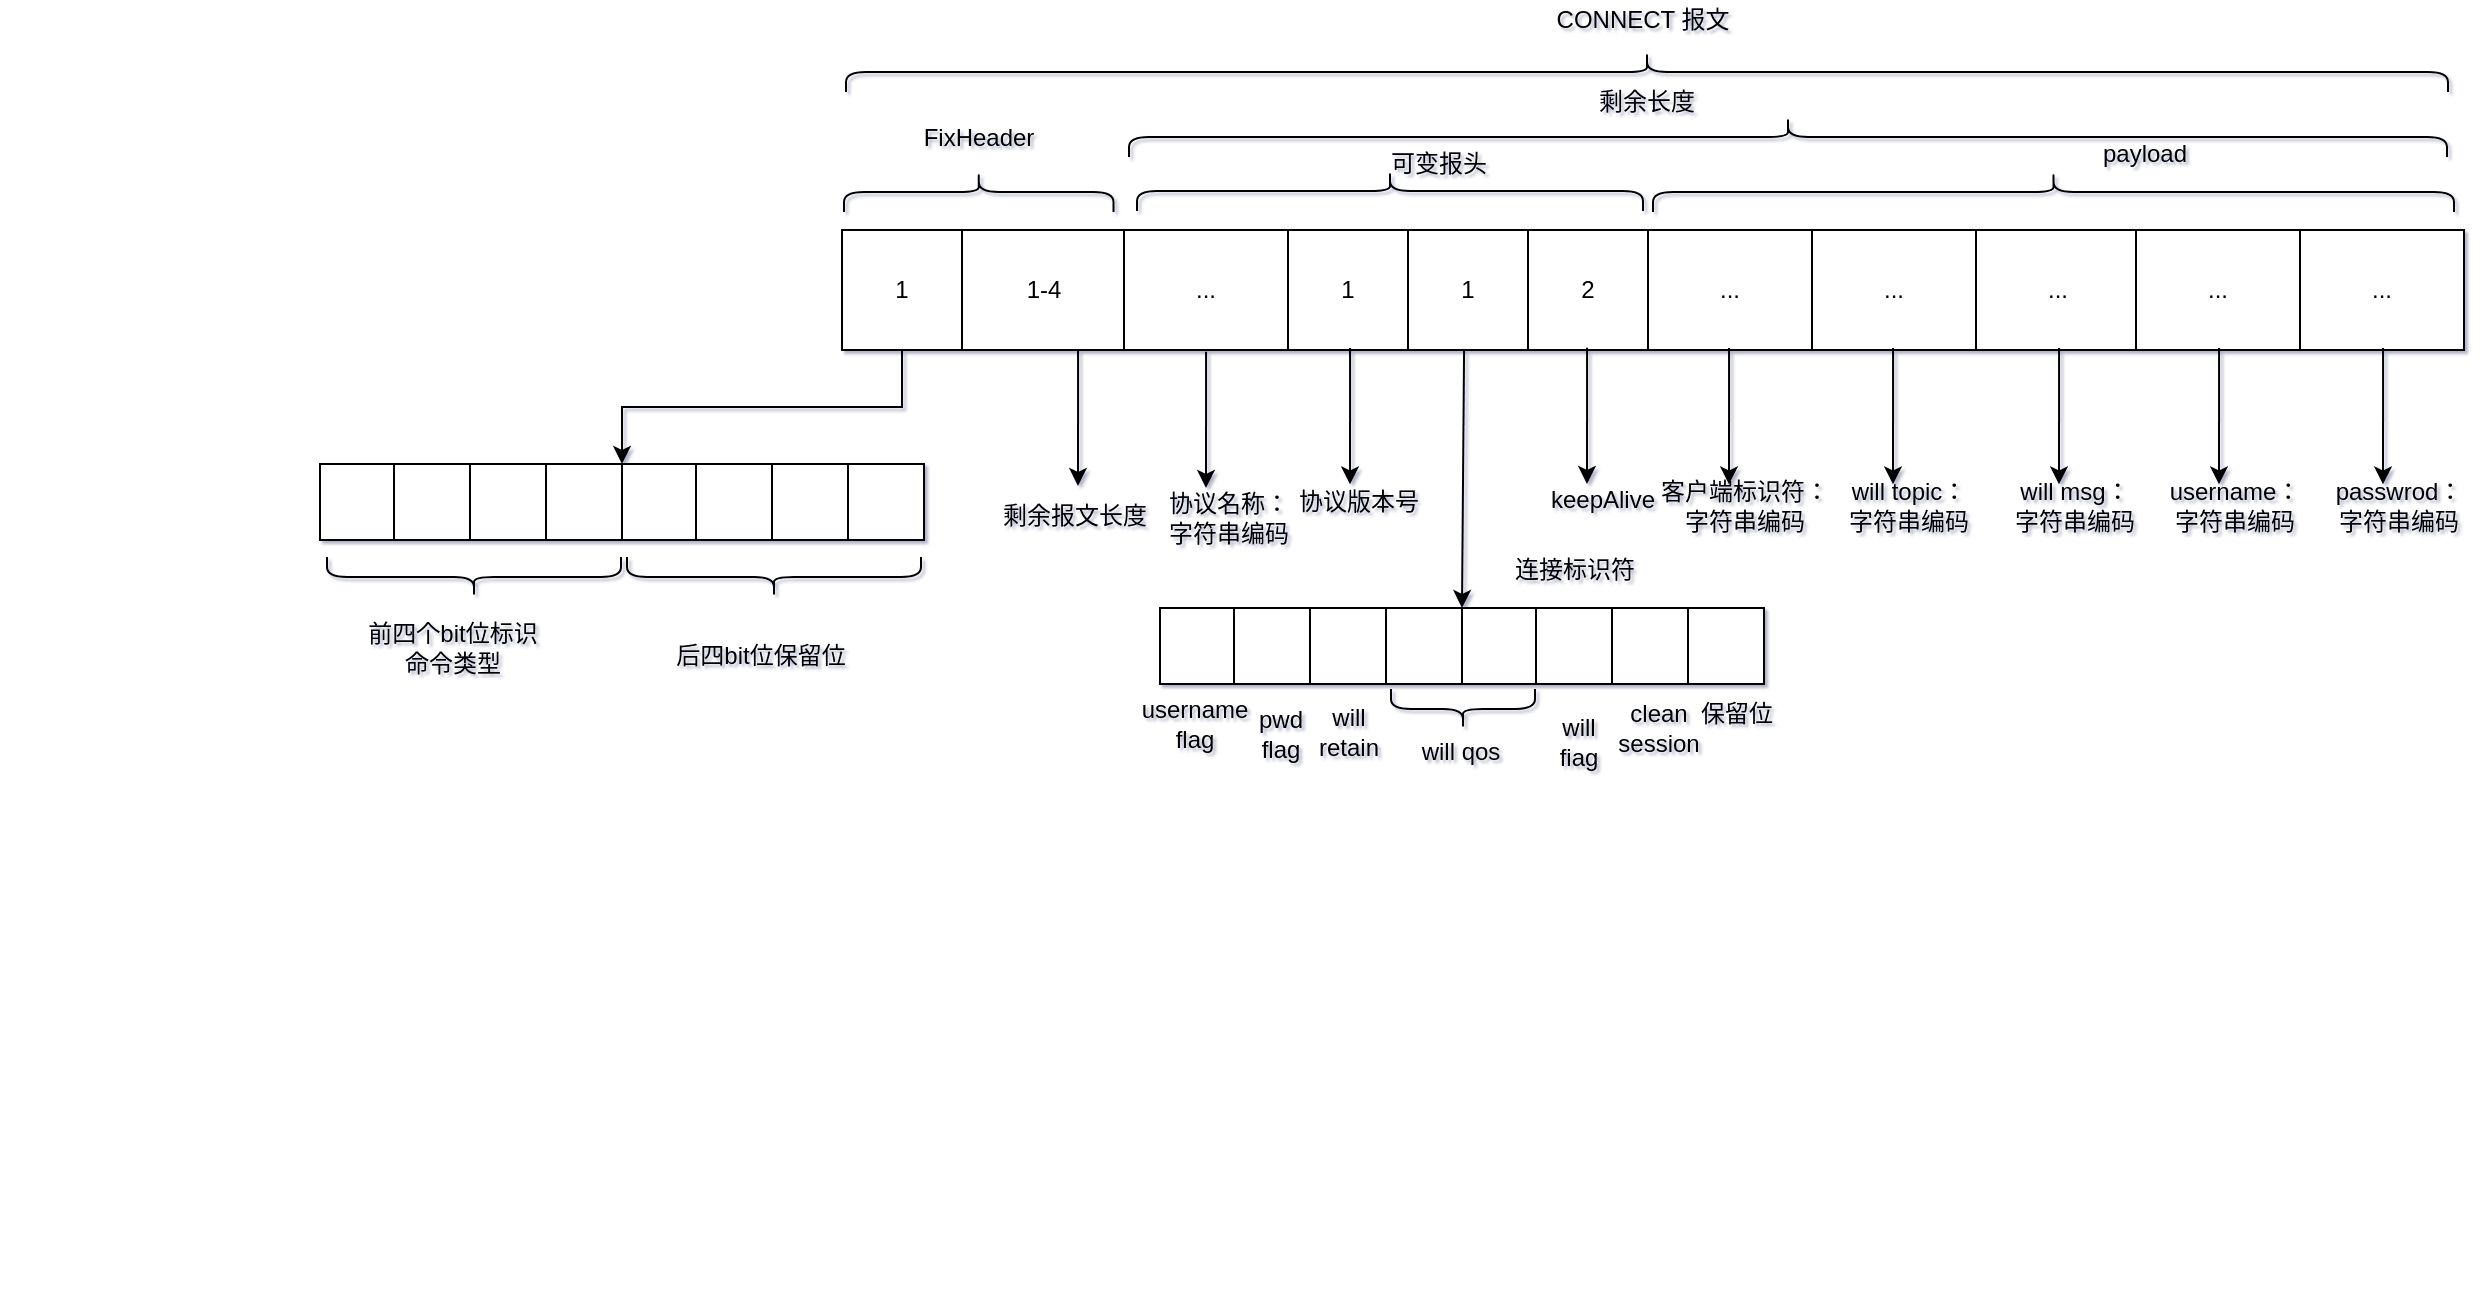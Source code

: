 <mxfile version="15.2.7" type="github">
  <diagram id="prtHgNgQTEPvFCAcTncT" name="Page-1">
    <mxGraphModel dx="1865" dy="491" grid="1" gridSize="1" guides="1" tooltips="1" connect="1" arrows="1" fold="1" page="1" pageScale="1" pageWidth="827" pageHeight="1169" background="#FFFFFF" math="0" shadow="1">
      <root>
        <mxCell id="0" />
        <mxCell id="1" parent="0" />
        <mxCell id="nLtbvOiPkB7zyCUtlBkx-5" value="" style="shape=curlyBracket;whiteSpace=wrap;html=1;rounded=1;rotation=90;" parent="1" vertex="1">
          <mxGeometry x="147.38" y="605.63" width="20" height="134.75" as="geometry" />
        </mxCell>
        <mxCell id="nLtbvOiPkB7zyCUtlBkx-19" value="1" style="whiteSpace=wrap;html=1;aspect=fixed;" parent="1" vertex="1">
          <mxGeometry x="89" y="692" width="60" height="60" as="geometry" />
        </mxCell>
        <mxCell id="nLtbvOiPkB7zyCUtlBkx-20" value="" style="endArrow=classic;html=1;rounded=0;edgeStyle=orthogonalEdgeStyle;exitX=0.5;exitY=1;exitDx=0;exitDy=0;entryX=1;entryY=0;entryDx=0;entryDy=0;" parent="1" source="nLtbvOiPkB7zyCUtlBkx-19" edge="1" target="slnyN1TMM2L7qAsyfplw-7">
          <mxGeometry width="50" height="50" relative="1" as="geometry">
            <mxPoint x="114" y="806" as="sourcePoint" />
            <mxPoint x="49" y="804" as="targetPoint" />
          </mxGeometry>
        </mxCell>
        <mxCell id="nLtbvOiPkB7zyCUtlBkx-36" value="" style="shape=partialRectangle;html=1;whiteSpace=wrap;connectable=0;fillColor=none;top=0;left=0;bottom=0;right=0;overflow=hidden;pointerEvents=1;" parent="1" vertex="1">
          <mxGeometry x="-49" y="863" width="38" height="40" as="geometry">
            <mxRectangle width="38" height="40" as="alternateBounds" />
          </mxGeometry>
        </mxCell>
        <mxCell id="nLtbvOiPkB7zyCUtlBkx-93" value="" style="shape=partialRectangle;html=1;whiteSpace=wrap;collapsible=0;dropTarget=0;pointerEvents=0;fillColor=none;top=0;left=0;bottom=0;right=0;points=[[0,0.5],[1,0.5]];portConstraint=eastwest;" parent="1" vertex="1">
          <mxGeometry x="-331" y="1184" width="170" height="40" as="geometry" />
        </mxCell>
        <mxCell id="nLtbvOiPkB7zyCUtlBkx-94" value="" style="shape=partialRectangle;html=1;whiteSpace=wrap;connectable=0;fillColor=none;top=0;left=0;bottom=0;right=0;overflow=hidden;pointerEvents=1;" parent="nLtbvOiPkB7zyCUtlBkx-93" vertex="1">
          <mxGeometry width="56" height="40" as="geometry">
            <mxRectangle width="56" height="40" as="alternateBounds" />
          </mxGeometry>
        </mxCell>
        <mxCell id="nLtbvOiPkB7zyCUtlBkx-95" value="" style="shape=partialRectangle;html=1;whiteSpace=wrap;connectable=0;fillColor=none;top=0;left=0;bottom=0;right=0;overflow=hidden;pointerEvents=1;" parent="nLtbvOiPkB7zyCUtlBkx-93" vertex="1">
          <mxGeometry x="56" width="58" height="40" as="geometry">
            <mxRectangle width="58" height="40" as="alternateBounds" />
          </mxGeometry>
        </mxCell>
        <mxCell id="nLtbvOiPkB7zyCUtlBkx-96" value="" style="shape=partialRectangle;html=1;whiteSpace=wrap;connectable=0;fillColor=none;top=0;left=0;bottom=0;right=0;overflow=hidden;pointerEvents=1;" parent="nLtbvOiPkB7zyCUtlBkx-93" vertex="1">
          <mxGeometry x="114" width="56" height="40" as="geometry">
            <mxRectangle width="56" height="40" as="alternateBounds" />
          </mxGeometry>
        </mxCell>
        <mxCell id="nLtbvOiPkB7zyCUtlBkx-99" value="" style="shape=partialRectangle;html=1;whiteSpace=wrap;connectable=0;fillColor=none;top=0;left=0;bottom=0;right=0;overflow=hidden;pointerEvents=1;" parent="1" vertex="1">
          <mxGeometry x="-72" y="867" width="38" height="40" as="geometry">
            <mxRectangle width="38" height="40" as="alternateBounds" />
          </mxGeometry>
        </mxCell>
        <mxCell id="7wXE7StsuZpoVi-rsZV6-1" value="" style="shape=curlyBracket;whiteSpace=wrap;html=1;rounded=1;rotation=-90;" parent="1" vertex="1">
          <mxGeometry x="-105" y="792" width="20" height="147" as="geometry" />
        </mxCell>
        <mxCell id="slnyN1TMM2L7qAsyfplw-1" value="FixHeader" style="text;html=1;align=center;verticalAlign=middle;resizable=0;points=[];autosize=1;strokeColor=none;fillColor=none;" vertex="1" parent="1">
          <mxGeometry x="124.38" y="636" width="66" height="19" as="geometry" />
        </mxCell>
        <mxCell id="slnyN1TMM2L7qAsyfplw-2" value="前四个bit位标识&lt;br&gt;命令类型" style="text;html=1;align=center;verticalAlign=middle;resizable=0;points=[];autosize=1;strokeColor=none;fillColor=none;" vertex="1" parent="1">
          <mxGeometry x="-154" y="885" width="96" height="32" as="geometry" />
        </mxCell>
        <mxCell id="slnyN1TMM2L7qAsyfplw-4" value="" style="whiteSpace=wrap;html=1;aspect=fixed;" vertex="1" parent="1">
          <mxGeometry x="-172" y="809" width="38" height="38" as="geometry" />
        </mxCell>
        <mxCell id="slnyN1TMM2L7qAsyfplw-5" value="" style="whiteSpace=wrap;html=1;aspect=fixed;" vertex="1" parent="1">
          <mxGeometry x="-135" y="809" width="38" height="38" as="geometry" />
        </mxCell>
        <mxCell id="slnyN1TMM2L7qAsyfplw-6" value="" style="whiteSpace=wrap;html=1;aspect=fixed;" vertex="1" parent="1">
          <mxGeometry x="-97" y="809" width="38" height="38" as="geometry" />
        </mxCell>
        <mxCell id="slnyN1TMM2L7qAsyfplw-7" value="" style="whiteSpace=wrap;html=1;aspect=fixed;" vertex="1" parent="1">
          <mxGeometry x="-59" y="809" width="38" height="38" as="geometry" />
        </mxCell>
        <mxCell id="slnyN1TMM2L7qAsyfplw-8" value="" style="whiteSpace=wrap;html=1;aspect=fixed;" vertex="1" parent="1">
          <mxGeometry x="-21" y="809" width="38" height="38" as="geometry" />
        </mxCell>
        <mxCell id="slnyN1TMM2L7qAsyfplw-9" value="" style="whiteSpace=wrap;html=1;aspect=fixed;" vertex="1" parent="1">
          <mxGeometry x="16" y="809" width="38" height="38" as="geometry" />
        </mxCell>
        <mxCell id="slnyN1TMM2L7qAsyfplw-10" value="" style="whiteSpace=wrap;html=1;aspect=fixed;" vertex="1" parent="1">
          <mxGeometry x="54" y="809" width="38" height="38" as="geometry" />
        </mxCell>
        <mxCell id="slnyN1TMM2L7qAsyfplw-11" value="" style="whiteSpace=wrap;html=1;aspect=fixed;" vertex="1" parent="1">
          <mxGeometry x="92" y="809" width="38" height="38" as="geometry" />
        </mxCell>
        <mxCell id="slnyN1TMM2L7qAsyfplw-12" value="" style="shape=curlyBracket;whiteSpace=wrap;html=1;rounded=1;rotation=90;" vertex="1" parent="1">
          <mxGeometry x="481.5" y="212.5" width="20" height="801" as="geometry" />
        </mxCell>
        <mxCell id="slnyN1TMM2L7qAsyfplw-13" value="CONNECT 报文" style="text;html=1;align=center;verticalAlign=middle;resizable=0;points=[];autosize=1;strokeColor=none;fillColor=none;" vertex="1" parent="1">
          <mxGeometry x="440" y="577" width="97" height="19" as="geometry" />
        </mxCell>
        <mxCell id="slnyN1TMM2L7qAsyfplw-14" value="" style="shape=curlyBracket;whiteSpace=wrap;html=1;rounded=1;rotation=-90;" vertex="1" parent="1">
          <mxGeometry x="45" y="792" width="20" height="147" as="geometry" />
        </mxCell>
        <mxCell id="slnyN1TMM2L7qAsyfplw-15" value="后四bit位保留位" style="text;html=1;align=center;verticalAlign=middle;resizable=0;points=[];autosize=1;strokeColor=none;fillColor=none;" vertex="1" parent="1">
          <mxGeometry y="895" width="96" height="19" as="geometry" />
        </mxCell>
        <mxCell id="slnyN1TMM2L7qAsyfplw-16" value="" style="endArrow=classic;html=1;exitX=0.492;exitY=0.997;exitDx=0;exitDy=0;exitPerimeter=0;" edge="1" parent="1">
          <mxGeometry width="50" height="50" relative="1" as="geometry">
            <mxPoint x="207.04" y="751.82" as="sourcePoint" />
            <mxPoint x="207" y="820" as="targetPoint" />
          </mxGeometry>
        </mxCell>
        <mxCell id="slnyN1TMM2L7qAsyfplw-17" value="剩余报文长度" style="text;html=1;align=center;verticalAlign=middle;resizable=0;points=[];autosize=1;strokeColor=none;fillColor=none;" vertex="1" parent="1">
          <mxGeometry x="163" y="825" width="83" height="19" as="geometry" />
        </mxCell>
        <mxCell id="slnyN1TMM2L7qAsyfplw-19" value="" style="shape=curlyBracket;whiteSpace=wrap;html=1;rounded=1;rotation=90;" vertex="1" parent="1">
          <mxGeometry x="552" y="316" width="20" height="659" as="geometry" />
        </mxCell>
        <mxCell id="slnyN1TMM2L7qAsyfplw-20" value="剩余长度" style="text;html=1;align=center;verticalAlign=middle;resizable=0;points=[];autosize=1;strokeColor=none;fillColor=none;" vertex="1" parent="1">
          <mxGeometry x="461" y="618" width="59" height="19" as="geometry" />
        </mxCell>
        <mxCell id="slnyN1TMM2L7qAsyfplw-21" value="" style="endArrow=classic;html=1;exitX=0.492;exitY=0.997;exitDx=0;exitDy=0;exitPerimeter=0;" edge="1" parent="1">
          <mxGeometry width="50" height="50" relative="1" as="geometry">
            <mxPoint x="271.04" y="752.82" as="sourcePoint" />
            <mxPoint x="271" y="821" as="targetPoint" />
          </mxGeometry>
        </mxCell>
        <mxCell id="slnyN1TMM2L7qAsyfplw-22" value="协议名称：&lt;br&gt;字符串编码" style="text;html=1;align=center;verticalAlign=middle;resizable=0;points=[];autosize=1;strokeColor=none;fillColor=none;" vertex="1" parent="1">
          <mxGeometry x="246" y="820" width="71" height="32" as="geometry" />
        </mxCell>
        <mxCell id="slnyN1TMM2L7qAsyfplw-26" value="1-4" style="rounded=0;whiteSpace=wrap;html=1;" vertex="1" parent="1">
          <mxGeometry x="149" y="692" width="82" height="60" as="geometry" />
        </mxCell>
        <mxCell id="slnyN1TMM2L7qAsyfplw-27" value="..." style="rounded=0;whiteSpace=wrap;html=1;" vertex="1" parent="1">
          <mxGeometry x="230" y="692" width="82" height="60" as="geometry" />
        </mxCell>
        <mxCell id="slnyN1TMM2L7qAsyfplw-28" value="1" style="whiteSpace=wrap;html=1;aspect=fixed;" vertex="1" parent="1">
          <mxGeometry x="312" y="692" width="60" height="60" as="geometry" />
        </mxCell>
        <mxCell id="slnyN1TMM2L7qAsyfplw-29" value="" style="endArrow=classic;html=1;exitX=0.492;exitY=0.997;exitDx=0;exitDy=0;exitPerimeter=0;" edge="1" parent="1">
          <mxGeometry width="50" height="50" relative="1" as="geometry">
            <mxPoint x="343.04" y="751.0" as="sourcePoint" />
            <mxPoint x="343" y="819.18" as="targetPoint" />
          </mxGeometry>
        </mxCell>
        <mxCell id="slnyN1TMM2L7qAsyfplw-30" value="协议版本号" style="text;html=1;align=center;verticalAlign=middle;resizable=0;points=[];autosize=1;strokeColor=none;fillColor=none;" vertex="1" parent="1">
          <mxGeometry x="311" y="818" width="71" height="19" as="geometry" />
        </mxCell>
        <mxCell id="slnyN1TMM2L7qAsyfplw-31" value="1" style="whiteSpace=wrap;html=1;aspect=fixed;" vertex="1" parent="1">
          <mxGeometry x="372" y="692" width="60" height="60" as="geometry" />
        </mxCell>
        <mxCell id="slnyN1TMM2L7qAsyfplw-32" value="" style="endArrow=classic;html=1;exitX=0.492;exitY=0.997;exitDx=0;exitDy=0;exitPerimeter=0;entryX=1;entryY=0;entryDx=0;entryDy=0;" edge="1" parent="1" target="slnyN1TMM2L7qAsyfplw-62">
          <mxGeometry width="50" height="50" relative="1" as="geometry">
            <mxPoint x="400.04" y="752" as="sourcePoint" />
            <mxPoint x="400" y="820.18" as="targetPoint" />
          </mxGeometry>
        </mxCell>
        <mxCell id="slnyN1TMM2L7qAsyfplw-33" value="连接标识符" style="text;html=1;align=center;verticalAlign=middle;resizable=0;points=[];autosize=1;strokeColor=none;fillColor=none;" vertex="1" parent="1">
          <mxGeometry x="419.5" y="852" width="71" height="19" as="geometry" />
        </mxCell>
        <mxCell id="slnyN1TMM2L7qAsyfplw-34" value="2" style="whiteSpace=wrap;html=1;aspect=fixed;" vertex="1" parent="1">
          <mxGeometry x="432" y="692" width="60" height="60" as="geometry" />
        </mxCell>
        <mxCell id="slnyN1TMM2L7qAsyfplw-35" value="" style="endArrow=classic;html=1;exitX=0.492;exitY=0.997;exitDx=0;exitDy=0;exitPerimeter=0;" edge="1" parent="1">
          <mxGeometry width="50" height="50" relative="1" as="geometry">
            <mxPoint x="461.54" y="750.82" as="sourcePoint" />
            <mxPoint x="461.5" y="819.0" as="targetPoint" />
          </mxGeometry>
        </mxCell>
        <mxCell id="slnyN1TMM2L7qAsyfplw-36" value="keepAlive" style="text;html=1;align=center;verticalAlign=middle;resizable=0;points=[];autosize=1;strokeColor=none;fillColor=none;" vertex="1" parent="1">
          <mxGeometry x="437" y="817" width="63" height="19" as="geometry" />
        </mxCell>
        <mxCell id="slnyN1TMM2L7qAsyfplw-37" value="" style="shape=curlyBracket;whiteSpace=wrap;html=1;rounded=1;rotation=90;" vertex="1" parent="1">
          <mxGeometry x="353" y="546" width="20" height="253" as="geometry" />
        </mxCell>
        <mxCell id="slnyN1TMM2L7qAsyfplw-38" value="可变报头" style="text;html=1;align=center;verticalAlign=middle;resizable=0;points=[];autosize=1;strokeColor=none;fillColor=none;" vertex="1" parent="1">
          <mxGeometry x="357" y="649" width="59" height="19" as="geometry" />
        </mxCell>
        <mxCell id="slnyN1TMM2L7qAsyfplw-39" value="..." style="rounded=0;whiteSpace=wrap;html=1;" vertex="1" parent="1">
          <mxGeometry x="492" y="692" width="82" height="60" as="geometry" />
        </mxCell>
        <mxCell id="slnyN1TMM2L7qAsyfplw-40" value="" style="endArrow=classic;html=1;exitX=0.492;exitY=0.997;exitDx=0;exitDy=0;exitPerimeter=0;" edge="1" parent="1">
          <mxGeometry width="50" height="50" relative="1" as="geometry">
            <mxPoint x="532.54" y="751.0" as="sourcePoint" />
            <mxPoint x="532.5" y="819.18" as="targetPoint" />
          </mxGeometry>
        </mxCell>
        <mxCell id="slnyN1TMM2L7qAsyfplw-41" value="客户端标识符：&lt;br&gt;字符串编码" style="text;html=1;align=center;verticalAlign=middle;resizable=0;points=[];autosize=1;strokeColor=none;fillColor=none;" vertex="1" parent="1">
          <mxGeometry x="492" y="814" width="95" height="32" as="geometry" />
        </mxCell>
        <mxCell id="slnyN1TMM2L7qAsyfplw-42" value="..." style="rounded=0;whiteSpace=wrap;html=1;" vertex="1" parent="1">
          <mxGeometry x="574" y="692" width="82" height="60" as="geometry" />
        </mxCell>
        <mxCell id="slnyN1TMM2L7qAsyfplw-43" value="" style="endArrow=classic;html=1;exitX=0.492;exitY=0.997;exitDx=0;exitDy=0;exitPerimeter=0;" edge="1" parent="1">
          <mxGeometry width="50" height="50" relative="1" as="geometry">
            <mxPoint x="614.54" y="751" as="sourcePoint" />
            <mxPoint x="614.5" y="819.18" as="targetPoint" />
          </mxGeometry>
        </mxCell>
        <mxCell id="slnyN1TMM2L7qAsyfplw-44" value="will topic：&lt;br&gt;字符串编码" style="text;html=1;align=center;verticalAlign=middle;resizable=0;points=[];autosize=1;strokeColor=none;fillColor=none;" vertex="1" parent="1">
          <mxGeometry x="586" y="814" width="71" height="32" as="geometry" />
        </mxCell>
        <mxCell id="slnyN1TMM2L7qAsyfplw-45" value="..." style="rounded=0;whiteSpace=wrap;html=1;" vertex="1" parent="1">
          <mxGeometry x="656" y="692" width="82" height="60" as="geometry" />
        </mxCell>
        <mxCell id="slnyN1TMM2L7qAsyfplw-46" value="" style="endArrow=classic;html=1;exitX=0.492;exitY=0.997;exitDx=0;exitDy=0;exitPerimeter=0;" edge="1" parent="1">
          <mxGeometry width="50" height="50" relative="1" as="geometry">
            <mxPoint x="697.54" y="751" as="sourcePoint" />
            <mxPoint x="697.5" y="819.18" as="targetPoint" />
          </mxGeometry>
        </mxCell>
        <mxCell id="slnyN1TMM2L7qAsyfplw-47" value="will msg：&lt;br&gt;字符串编码" style="text;html=1;align=center;verticalAlign=middle;resizable=0;points=[];autosize=1;strokeColor=none;fillColor=none;" vertex="1" parent="1">
          <mxGeometry x="669" y="814" width="71" height="32" as="geometry" />
        </mxCell>
        <mxCell id="slnyN1TMM2L7qAsyfplw-48" value="..." style="rounded=0;whiteSpace=wrap;html=1;" vertex="1" parent="1">
          <mxGeometry x="736" y="692" width="82" height="60" as="geometry" />
        </mxCell>
        <mxCell id="slnyN1TMM2L7qAsyfplw-49" value="" style="endArrow=classic;html=1;exitX=0.492;exitY=0.997;exitDx=0;exitDy=0;exitPerimeter=0;" edge="1" parent="1">
          <mxGeometry width="50" height="50" relative="1" as="geometry">
            <mxPoint x="777.54" y="751" as="sourcePoint" />
            <mxPoint x="777.5" y="819.18" as="targetPoint" />
          </mxGeometry>
        </mxCell>
        <mxCell id="slnyN1TMM2L7qAsyfplw-50" value="username：&lt;br&gt;字符串编码" style="text;html=1;align=center;verticalAlign=middle;resizable=0;points=[];autosize=1;strokeColor=none;fillColor=none;" vertex="1" parent="1">
          <mxGeometry x="746" y="814" width="77" height="32" as="geometry" />
        </mxCell>
        <mxCell id="slnyN1TMM2L7qAsyfplw-51" value="..." style="rounded=0;whiteSpace=wrap;html=1;" vertex="1" parent="1">
          <mxGeometry x="818" y="692" width="82" height="60" as="geometry" />
        </mxCell>
        <mxCell id="slnyN1TMM2L7qAsyfplw-52" value="" style="endArrow=classic;html=1;exitX=0.492;exitY=0.997;exitDx=0;exitDy=0;exitPerimeter=0;" edge="1" parent="1">
          <mxGeometry width="50" height="50" relative="1" as="geometry">
            <mxPoint x="859.54" y="751" as="sourcePoint" />
            <mxPoint x="859.5" y="819.18" as="targetPoint" />
          </mxGeometry>
        </mxCell>
        <mxCell id="slnyN1TMM2L7qAsyfplw-53" value="passwrod：&lt;br&gt;字符串编码" style="text;html=1;align=center;verticalAlign=middle;resizable=0;points=[];autosize=1;strokeColor=none;fillColor=none;" vertex="1" parent="1">
          <mxGeometry x="830" y="814" width="74" height="32" as="geometry" />
        </mxCell>
        <mxCell id="slnyN1TMM2L7qAsyfplw-56" value="" style="shape=partialRectangle;html=1;whiteSpace=wrap;connectable=0;fillColor=none;top=0;left=0;bottom=0;right=0;overflow=hidden;pointerEvents=1;" vertex="1" parent="1">
          <mxGeometry x="348" y="939" width="38" height="40" as="geometry">
            <mxRectangle width="38" height="40" as="alternateBounds" />
          </mxGeometry>
        </mxCell>
        <mxCell id="slnyN1TMM2L7qAsyfplw-59" value="" style="whiteSpace=wrap;html=1;aspect=fixed;" vertex="1" parent="1">
          <mxGeometry x="248" y="881" width="38" height="38" as="geometry" />
        </mxCell>
        <mxCell id="slnyN1TMM2L7qAsyfplw-60" value="" style="whiteSpace=wrap;html=1;aspect=fixed;" vertex="1" parent="1">
          <mxGeometry x="285" y="881" width="38" height="38" as="geometry" />
        </mxCell>
        <mxCell id="slnyN1TMM2L7qAsyfplw-61" value="" style="whiteSpace=wrap;html=1;aspect=fixed;" vertex="1" parent="1">
          <mxGeometry x="323" y="881" width="38" height="38" as="geometry" />
        </mxCell>
        <mxCell id="slnyN1TMM2L7qAsyfplw-62" value="" style="whiteSpace=wrap;html=1;aspect=fixed;" vertex="1" parent="1">
          <mxGeometry x="361" y="881" width="38" height="38" as="geometry" />
        </mxCell>
        <mxCell id="slnyN1TMM2L7qAsyfplw-63" value="" style="whiteSpace=wrap;html=1;aspect=fixed;" vertex="1" parent="1">
          <mxGeometry x="399" y="881" width="38" height="38" as="geometry" />
        </mxCell>
        <mxCell id="slnyN1TMM2L7qAsyfplw-64" value="" style="whiteSpace=wrap;html=1;aspect=fixed;" vertex="1" parent="1">
          <mxGeometry x="436" y="881" width="38" height="38" as="geometry" />
        </mxCell>
        <mxCell id="slnyN1TMM2L7qAsyfplw-65" value="" style="whiteSpace=wrap;html=1;aspect=fixed;" vertex="1" parent="1">
          <mxGeometry x="474" y="881" width="38" height="38" as="geometry" />
        </mxCell>
        <mxCell id="slnyN1TMM2L7qAsyfplw-66" value="" style="whiteSpace=wrap;html=1;aspect=fixed;" vertex="1" parent="1">
          <mxGeometry x="512" y="881" width="38" height="38" as="geometry" />
        </mxCell>
        <mxCell id="slnyN1TMM2L7qAsyfplw-71" value="username&lt;br&gt;flag" style="text;html=1;align=center;verticalAlign=middle;resizable=0;points=[];autosize=1;strokeColor=none;fillColor=none;" vertex="1" parent="1">
          <mxGeometry x="232" y="923" width="65" height="32" as="geometry" />
        </mxCell>
        <mxCell id="slnyN1TMM2L7qAsyfplw-72" value="pwd&lt;br&gt;flag" style="text;html=1;align=center;verticalAlign=middle;resizable=0;points=[];autosize=1;strokeColor=none;fillColor=none;" vertex="1" parent="1">
          <mxGeometry x="291" y="928" width="33" height="32" as="geometry" />
        </mxCell>
        <mxCell id="slnyN1TMM2L7qAsyfplw-73" value="will&lt;br&gt;retain" style="text;html=1;align=center;verticalAlign=middle;resizable=0;points=[];autosize=1;strokeColor=none;fillColor=none;" vertex="1" parent="1">
          <mxGeometry x="321" y="927" width="41" height="32" as="geometry" />
        </mxCell>
        <mxCell id="slnyN1TMM2L7qAsyfplw-74" value="will qos" style="text;html=1;align=center;verticalAlign=middle;resizable=0;points=[];autosize=1;strokeColor=none;fillColor=none;" vertex="1" parent="1">
          <mxGeometry x="373" y="943" width="50" height="19" as="geometry" />
        </mxCell>
        <mxCell id="slnyN1TMM2L7qAsyfplw-75" value="" style="shape=curlyBracket;whiteSpace=wrap;html=1;rounded=1;rotation=-90;" vertex="1" parent="1">
          <mxGeometry x="389.5" y="895.5" width="20" height="72" as="geometry" />
        </mxCell>
        <mxCell id="slnyN1TMM2L7qAsyfplw-76" value="will &lt;br&gt;fiag" style="text;html=1;align=center;verticalAlign=middle;resizable=0;points=[];autosize=1;strokeColor=none;fillColor=none;" vertex="1" parent="1">
          <mxGeometry x="442" y="932" width="30" height="32" as="geometry" />
        </mxCell>
        <mxCell id="slnyN1TMM2L7qAsyfplw-77" value="clean &lt;br&gt;session" style="text;html=1;align=center;verticalAlign=middle;resizable=0;points=[];autosize=1;strokeColor=none;fillColor=none;" vertex="1" parent="1">
          <mxGeometry x="471" y="925" width="52" height="32" as="geometry" />
        </mxCell>
        <mxCell id="slnyN1TMM2L7qAsyfplw-78" value="保留位" style="text;html=1;align=center;verticalAlign=middle;resizable=0;points=[];autosize=1;strokeColor=none;fillColor=none;" vertex="1" parent="1">
          <mxGeometry x="512" y="924" width="47" height="19" as="geometry" />
        </mxCell>
        <mxCell id="slnyN1TMM2L7qAsyfplw-79" value="" style="shape=curlyBracket;whiteSpace=wrap;html=1;rounded=1;rotation=90;" vertex="1" parent="1">
          <mxGeometry x="684.75" y="472.75" width="20" height="400.51" as="geometry" />
        </mxCell>
        <mxCell id="slnyN1TMM2L7qAsyfplw-80" value="payload" style="text;html=1;align=center;verticalAlign=middle;resizable=0;points=[];autosize=1;strokeColor=none;fillColor=none;" vertex="1" parent="1">
          <mxGeometry x="713" y="644" width="53" height="19" as="geometry" />
        </mxCell>
      </root>
    </mxGraphModel>
  </diagram>
</mxfile>
